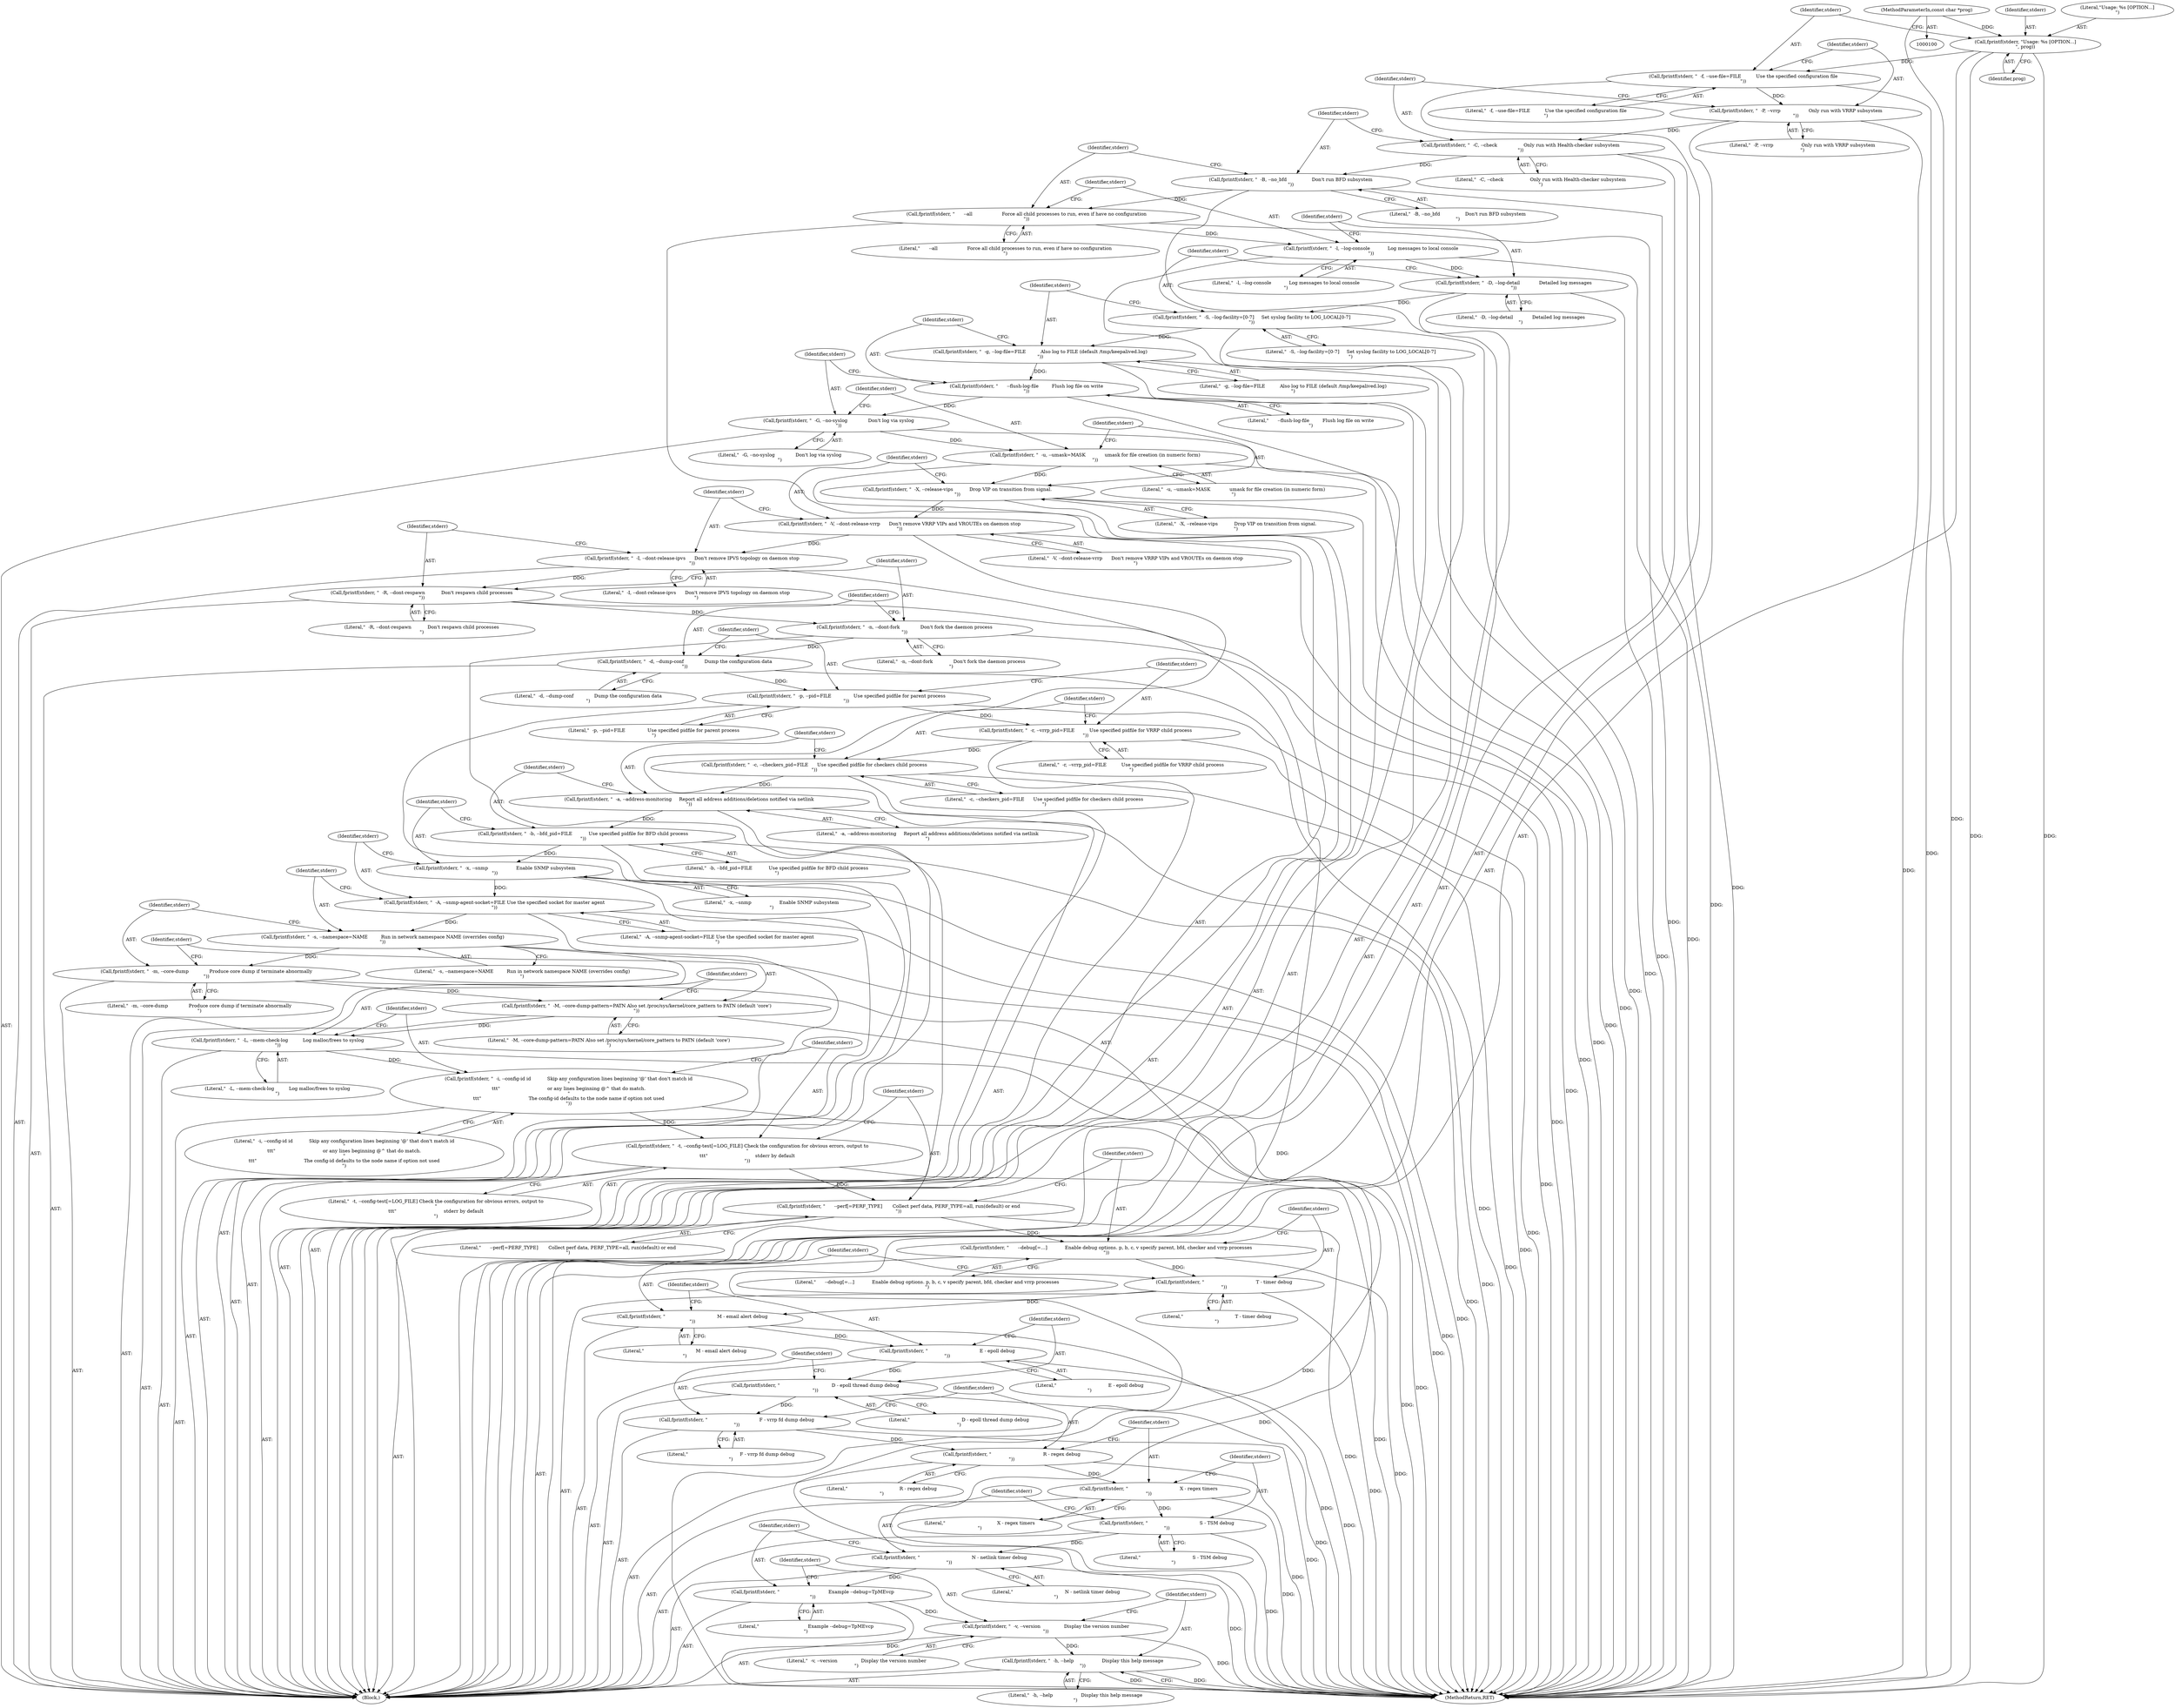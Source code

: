 digraph "0_keepalived_c6247a9ef2c7b33244ab1d3aa5d629ec49f0a067_3@API" {
"1000191" [label="(Call,fprintf(stderr, \"  -L, --mem-check-log          Log malloc/frees to syslog\n\"))"];
"1000188" [label="(Call,fprintf(stderr, \"  -M, --core-dump-pattern=PATN Also set /proc/sys/kernel/core_pattern to PATN (default 'core')\n\"))"];
"1000185" [label="(Call,fprintf(stderr, \"  -m, --core-dump              Produce core dump if terminate abnormally\n\"))"];
"1000182" [label="(Call,fprintf(stderr, \"  -s, --namespace=NAME         Run in network namespace NAME (overrides config)\n\"))"];
"1000179" [label="(Call,fprintf(stderr, \"  -A, --snmp-agent-socket=FILE Use the specified socket for master agent\n\"))"];
"1000176" [label="(Call,fprintf(stderr, \"  -x, --snmp                   Enable SNMP subsystem\n\"))"];
"1000173" [label="(Call,fprintf(stderr, \"  -b, --bfd_pid=FILE           Use specified pidfile for BFD child process\n\"))"];
"1000170" [label="(Call,fprintf(stderr, \"  -a, --address-monitoring     Report all address additions/deletions notified via netlink\n\"))"];
"1000167" [label="(Call,fprintf(stderr, \"  -c, --checkers_pid=FILE      Use specified pidfile for checkers child process\n\"))"];
"1000164" [label="(Call,fprintf(stderr, \"  -r, --vrrp_pid=FILE          Use specified pidfile for VRRP child process\n\"))"];
"1000161" [label="(Call,fprintf(stderr, \"  -p, --pid=FILE               Use specified pidfile for parent process\n\"))"];
"1000158" [label="(Call,fprintf(stderr, \"  -d, --dump-conf              Dump the configuration data\n\"))"];
"1000155" [label="(Call,fprintf(stderr, \"  -n, --dont-fork              Don't fork the daemon process\n\"))"];
"1000152" [label="(Call,fprintf(stderr, \"  -R, --dont-respawn           Don't respawn child processes\n\"))"];
"1000149" [label="(Call,fprintf(stderr, \"  -I, --dont-release-ipvs      Don't remove IPVS topology on daemon stop\n\"))"];
"1000146" [label="(Call,fprintf(stderr, \"  -V, --dont-release-vrrp      Don't remove VRRP VIPs and VROUTEs on daemon stop\n\"))"];
"1000143" [label="(Call,fprintf(stderr, \"  -X, --release-vips           Drop VIP on transition from signal.\n\"))"];
"1000140" [label="(Call,fprintf(stderr, \"  -u, --umask=MASK             umask for file creation (in numeric form)\n\"))"];
"1000137" [label="(Call,fprintf(stderr, \"  -G, --no-syslog              Don't log via syslog\n\"))"];
"1000134" [label="(Call,fprintf(stderr, \"      --flush-log-file         Flush log file on write\n\"))"];
"1000131" [label="(Call,fprintf(stderr, \"  -g, --log-file=FILE          Also log to FILE (default /tmp/keepalived.log)\n\"))"];
"1000128" [label="(Call,fprintf(stderr, \"  -S, --log-facility=[0-7]     Set syslog facility to LOG_LOCAL[0-7]\n\"))"];
"1000125" [label="(Call,fprintf(stderr, \"  -D, --log-detail             Detailed log messages\n\"))"];
"1000122" [label="(Call,fprintf(stderr, \"  -l, --log-console            Log messages to local console\n\"))"];
"1000119" [label="(Call,fprintf(stderr, \"      --all                    Force all child processes to run, even if have no configuration\n\"))"];
"1000116" [label="(Call,fprintf(stderr, \"  -B, --no_bfd                 Don't run BFD subsystem\n\"))"];
"1000113" [label="(Call,fprintf(stderr, \"  -C, --check                  Only run with Health-checker subsystem\n\"))"];
"1000110" [label="(Call,fprintf(stderr, \"  -P, --vrrp                   Only run with VRRP subsystem\n\"))"];
"1000107" [label="(Call,fprintf(stderr, \"  -f, --use-file=FILE          Use the specified configuration file\n\"))"];
"1000103" [label="(Call,fprintf(stderr, \"Usage: %s [OPTION...]\n\", prog))"];
"1000101" [label="(MethodParameterIn,const char *prog)"];
"1000194" [label="(Call,fprintf(stderr, \"  -i, --config-id id           Skip any configuration lines beginning '@' that don't match id\n\"\n\t\t\t\"                                or any lines beginning @^ that do match.\n\"\n\t\t\t\"                                The config-id defaults to the node name if option not used\n\"))"];
"1000197" [label="(Call,fprintf(stderr, \"  -t, --config-test[=LOG_FILE] Check the configuration for obvious errors, output to\n\"\n\t\t\t\"                                stderr by default\n\"))"];
"1000200" [label="(Call,fprintf(stderr, \"      --perf[=PERF_TYPE]       Collect perf data, PERF_TYPE=all, run(default) or end\n\"))"];
"1000203" [label="(Call,fprintf(stderr, \"      --debug[=...]            Enable debug options. p, b, c, v specify parent, bfd, checker and vrrp processes\n\"))"];
"1000206" [label="(Call,fprintf(stderr, \"                                   T - timer debug\n\"))"];
"1000209" [label="(Call,fprintf(stderr, \"                                   M - email alert debug\n\"))"];
"1000212" [label="(Call,fprintf(stderr, \"                                   E - epoll debug\n\"))"];
"1000215" [label="(Call,fprintf(stderr, \"                                   D - epoll thread dump debug\n\"))"];
"1000218" [label="(Call,fprintf(stderr, \"                                   F - vrrp fd dump debug\n\"))"];
"1000221" [label="(Call,fprintf(stderr, \"                                   R - regex debug\n\"))"];
"1000224" [label="(Call,fprintf(stderr, \"                                   X - regex timers\n\"))"];
"1000227" [label="(Call,fprintf(stderr, \"                                   S - TSM debug\n\"))"];
"1000230" [label="(Call,fprintf(stderr, \"                                   N - netlink timer debug\n\"))"];
"1000233" [label="(Call,fprintf(stderr, \"                                 Example --debug=TpMEvcp\n\"))"];
"1000236" [label="(Call,fprintf(stderr, \"  -v, --version                Display the version number\n\"))"];
"1000239" [label="(Call,fprintf(stderr, \"  -h, --help                   Display this help message\n\"))"];
"1000122" [label="(Call,fprintf(stderr, \"  -l, --log-console            Log messages to local console\n\"))"];
"1000124" [label="(Literal,\"  -l, --log-console            Log messages to local console\n\")"];
"1000109" [label="(Literal,\"  -f, --use-file=FILE          Use the specified configuration file\n\")"];
"1000131" [label="(Call,fprintf(stderr, \"  -g, --log-file=FILE          Also log to FILE (default /tmp/keepalived.log)\n\"))"];
"1000174" [label="(Identifier,stderr)"];
"1000155" [label="(Call,fprintf(stderr, \"  -n, --dont-fork              Don't fork the daemon process\n\"))"];
"1000209" [label="(Call,fprintf(stderr, \"                                   M - email alert debug\n\"))"];
"1000216" [label="(Identifier,stderr)"];
"1000235" [label="(Literal,\"                                 Example --debug=TpMEvcp\n\")"];
"1000146" [label="(Call,fprintf(stderr, \"  -V, --dont-release-vrrp      Don't remove VRRP VIPs and VROUTEs on daemon stop\n\"))"];
"1000138" [label="(Identifier,stderr)"];
"1000234" [label="(Identifier,stderr)"];
"1000173" [label="(Call,fprintf(stderr, \"  -b, --bfd_pid=FILE           Use specified pidfile for BFD child process\n\"))"];
"1000133" [label="(Literal,\"  -g, --log-file=FILE          Also log to FILE (default /tmp/keepalived.log)\n\")"];
"1000213" [label="(Identifier,stderr)"];
"1000237" [label="(Identifier,stderr)"];
"1000196" [label="(Literal,\"  -i, --config-id id           Skip any configuration lines beginning '@' that don't match id\n\"\n\t\t\t\"                                or any lines beginning @^ that do match.\n\"\n\t\t\t\"                                The config-id defaults to the node name if option not used\n\")"];
"1000211" [label="(Literal,\"                                   M - email alert debug\n\")"];
"1000199" [label="(Literal,\"  -t, --config-test[=LOG_FILE] Check the configuration for obvious errors, output to\n\"\n\t\t\t\"                                stderr by default\n\")"];
"1000226" [label="(Literal,\"                                   X - regex timers\n\")"];
"1000171" [label="(Identifier,stderr)"];
"1000115" [label="(Literal,\"  -C, --check                  Only run with Health-checker subsystem\n\")"];
"1000197" [label="(Call,fprintf(stderr, \"  -t, --config-test[=LOG_FILE] Check the configuration for obvious errors, output to\n\"\n\t\t\t\"                                stderr by default\n\"))"];
"1000232" [label="(Literal,\"                                   N - netlink timer debug\n\")"];
"1000118" [label="(Literal,\"  -B, --no_bfd                 Don't run BFD subsystem\n\")"];
"1000104" [label="(Identifier,stderr)"];
"1000193" [label="(Literal,\"  -L, --mem-check-log          Log malloc/frees to syslog\n\")"];
"1000143" [label="(Call,fprintf(stderr, \"  -X, --release-vips           Drop VIP on transition from signal.\n\"))"];
"1000130" [label="(Literal,\"  -S, --log-facility=[0-7]     Set syslog facility to LOG_LOCAL[0-7]\n\")"];
"1000227" [label="(Call,fprintf(stderr, \"                                   S - TSM debug\n\"))"];
"1000158" [label="(Call,fprintf(stderr, \"  -d, --dump-conf              Dump the configuration data\n\"))"];
"1000220" [label="(Literal,\"                                   F - vrrp fd dump debug\n\")"];
"1000236" [label="(Call,fprintf(stderr, \"  -v, --version                Display the version number\n\"))"];
"1000140" [label="(Call,fprintf(stderr, \"  -u, --umask=MASK             umask for file creation (in numeric form)\n\"))"];
"1000102" [label="(Block,)"];
"1000151" [label="(Literal,\"  -I, --dont-release-ipvs      Don't remove IPVS topology on daemon stop\n\")"];
"1000218" [label="(Call,fprintf(stderr, \"                                   F - vrrp fd dump debug\n\"))"];
"1000208" [label="(Literal,\"                                   T - timer debug\n\")"];
"1000125" [label="(Call,fprintf(stderr, \"  -D, --log-detail             Detailed log messages\n\"))"];
"1000239" [label="(Call,fprintf(stderr, \"  -h, --help                   Display this help message\n\"))"];
"1000179" [label="(Call,fprintf(stderr, \"  -A, --snmp-agent-socket=FILE Use the specified socket for master agent\n\"))"];
"1000190" [label="(Literal,\"  -M, --core-dump-pattern=PATN Also set /proc/sys/kernel/core_pattern to PATN (default 'core')\n\")"];
"1000160" [label="(Literal,\"  -d, --dump-conf              Dump the configuration data\n\")"];
"1000206" [label="(Call,fprintf(stderr, \"                                   T - timer debug\n\"))"];
"1000169" [label="(Literal,\"  -c, --checkers_pid=FILE      Use specified pidfile for checkers child process\n\")"];
"1000120" [label="(Identifier,stderr)"];
"1000191" [label="(Call,fprintf(stderr, \"  -L, --mem-check-log          Log malloc/frees to syslog\n\"))"];
"1000198" [label="(Identifier,stderr)"];
"1000167" [label="(Call,fprintf(stderr, \"  -c, --checkers_pid=FILE      Use specified pidfile for checkers child process\n\"))"];
"1000136" [label="(Literal,\"      --flush-log-file         Flush log file on write\n\")"];
"1000101" [label="(MethodParameterIn,const char *prog)"];
"1000116" [label="(Call,fprintf(stderr, \"  -B, --no_bfd                 Don't run BFD subsystem\n\"))"];
"1000203" [label="(Call,fprintf(stderr, \"      --debug[=...]            Enable debug options. p, b, c, v specify parent, bfd, checker and vrrp processes\n\"))"];
"1000200" [label="(Call,fprintf(stderr, \"      --perf[=PERF_TYPE]       Collect perf data, PERF_TYPE=all, run(default) or end\n\"))"];
"1000181" [label="(Literal,\"  -A, --snmp-agent-socket=FILE Use the specified socket for master agent\n\")"];
"1000110" [label="(Call,fprintf(stderr, \"  -P, --vrrp                   Only run with VRRP subsystem\n\"))"];
"1000105" [label="(Literal,\"Usage: %s [OPTION...]\n\")"];
"1000177" [label="(Identifier,stderr)"];
"1000180" [label="(Identifier,stderr)"];
"1000142" [label="(Literal,\"  -u, --umask=MASK             umask for file creation (in numeric form)\n\")"];
"1000153" [label="(Identifier,stderr)"];
"1000225" [label="(Identifier,stderr)"];
"1000189" [label="(Identifier,stderr)"];
"1000212" [label="(Call,fprintf(stderr, \"                                   E - epoll debug\n\"))"];
"1000127" [label="(Literal,\"  -D, --log-detail             Detailed log messages\n\")"];
"1000184" [label="(Literal,\"  -s, --namespace=NAME         Run in network namespace NAME (overrides config)\n\")"];
"1000113" [label="(Call,fprintf(stderr, \"  -C, --check                  Only run with Health-checker subsystem\n\"))"];
"1000230" [label="(Call,fprintf(stderr, \"                                   N - netlink timer debug\n\"))"];
"1000187" [label="(Literal,\"  -m, --core-dump              Produce core dump if terminate abnormally\n\")"];
"1000163" [label="(Literal,\"  -p, --pid=FILE               Use specified pidfile for parent process\n\")"];
"1000152" [label="(Call,fprintf(stderr, \"  -R, --dont-respawn           Don't respawn child processes\n\"))"];
"1000147" [label="(Identifier,stderr)"];
"1000215" [label="(Call,fprintf(stderr, \"                                   D - epoll thread dump debug\n\"))"];
"1000141" [label="(Identifier,stderr)"];
"1000114" [label="(Identifier,stderr)"];
"1000148" [label="(Literal,\"  -V, --dont-release-vrrp      Don't remove VRRP VIPs and VROUTEs on daemon stop\n\")"];
"1000242" [label="(MethodReturn,RET)"];
"1000229" [label="(Literal,\"                                   S - TSM debug\n\")"];
"1000103" [label="(Call,fprintf(stderr, \"Usage: %s [OPTION...]\n\", prog))"];
"1000223" [label="(Literal,\"                                   R - regex debug\n\")"];
"1000224" [label="(Call,fprintf(stderr, \"                                   X - regex timers\n\"))"];
"1000132" [label="(Identifier,stderr)"];
"1000128" [label="(Call,fprintf(stderr, \"  -S, --log-facility=[0-7]     Set syslog facility to LOG_LOCAL[0-7]\n\"))"];
"1000170" [label="(Call,fprintf(stderr, \"  -a, --address-monitoring     Report all address additions/deletions notified via netlink\n\"))"];
"1000205" [label="(Literal,\"      --debug[=...]            Enable debug options. p, b, c, v specify parent, bfd, checker and vrrp processes\n\")"];
"1000150" [label="(Identifier,stderr)"];
"1000117" [label="(Identifier,stderr)"];
"1000112" [label="(Literal,\"  -P, --vrrp                   Only run with VRRP subsystem\n\")"];
"1000214" [label="(Literal,\"                                   E - epoll debug\n\")"];
"1000182" [label="(Call,fprintf(stderr, \"  -s, --namespace=NAME         Run in network namespace NAME (overrides config)\n\"))"];
"1000161" [label="(Call,fprintf(stderr, \"  -p, --pid=FILE               Use specified pidfile for parent process\n\"))"];
"1000195" [label="(Identifier,stderr)"];
"1000111" [label="(Identifier,stderr)"];
"1000219" [label="(Identifier,stderr)"];
"1000188" [label="(Call,fprintf(stderr, \"  -M, --core-dump-pattern=PATN Also set /proc/sys/kernel/core_pattern to PATN (default 'core')\n\"))"];
"1000240" [label="(Identifier,stderr)"];
"1000165" [label="(Identifier,stderr)"];
"1000233" [label="(Call,fprintf(stderr, \"                                 Example --debug=TpMEvcp\n\"))"];
"1000183" [label="(Identifier,stderr)"];
"1000156" [label="(Identifier,stderr)"];
"1000166" [label="(Literal,\"  -r, --vrrp_pid=FILE          Use specified pidfile for VRRP child process\n\")"];
"1000172" [label="(Literal,\"  -a, --address-monitoring     Report all address additions/deletions notified via netlink\n\")"];
"1000134" [label="(Call,fprintf(stderr, \"      --flush-log-file         Flush log file on write\n\"))"];
"1000221" [label="(Call,fprintf(stderr, \"                                   R - regex debug\n\"))"];
"1000202" [label="(Literal,\"      --perf[=PERF_TYPE]       Collect perf data, PERF_TYPE=all, run(default) or end\n\")"];
"1000217" [label="(Literal,\"                                   D - epoll thread dump debug\n\")"];
"1000162" [label="(Identifier,stderr)"];
"1000185" [label="(Call,fprintf(stderr, \"  -m, --core-dump              Produce core dump if terminate abnormally\n\"))"];
"1000207" [label="(Identifier,stderr)"];
"1000194" [label="(Call,fprintf(stderr, \"  -i, --config-id id           Skip any configuration lines beginning '@' that don't match id\n\"\n\t\t\t\"                                or any lines beginning @^ that do match.\n\"\n\t\t\t\"                                The config-id defaults to the node name if option not used\n\"))"];
"1000178" [label="(Literal,\"  -x, --snmp                   Enable SNMP subsystem\n\")"];
"1000119" [label="(Call,fprintf(stderr, \"      --all                    Force all child processes to run, even if have no configuration\n\"))"];
"1000231" [label="(Identifier,stderr)"];
"1000175" [label="(Literal,\"  -b, --bfd_pid=FILE           Use specified pidfile for BFD child process\n\")"];
"1000204" [label="(Identifier,stderr)"];
"1000228" [label="(Identifier,stderr)"];
"1000139" [label="(Literal,\"  -G, --no-syslog              Don't log via syslog\n\")"];
"1000186" [label="(Identifier,stderr)"];
"1000144" [label="(Identifier,stderr)"];
"1000192" [label="(Identifier,stderr)"];
"1000129" [label="(Identifier,stderr)"];
"1000201" [label="(Identifier,stderr)"];
"1000176" [label="(Call,fprintf(stderr, \"  -x, --snmp                   Enable SNMP subsystem\n\"))"];
"1000137" [label="(Call,fprintf(stderr, \"  -G, --no-syslog              Don't log via syslog\n\"))"];
"1000210" [label="(Identifier,stderr)"];
"1000238" [label="(Literal,\"  -v, --version                Display the version number\n\")"];
"1000222" [label="(Identifier,stderr)"];
"1000157" [label="(Literal,\"  -n, --dont-fork              Don't fork the daemon process\n\")"];
"1000241" [label="(Literal,\"  -h, --help                   Display this help message\n\")"];
"1000106" [label="(Identifier,prog)"];
"1000121" [label="(Literal,\"      --all                    Force all child processes to run, even if have no configuration\n\")"];
"1000159" [label="(Identifier,stderr)"];
"1000154" [label="(Literal,\"  -R, --dont-respawn           Don't respawn child processes\n\")"];
"1000149" [label="(Call,fprintf(stderr, \"  -I, --dont-release-ipvs      Don't remove IPVS topology on daemon stop\n\"))"];
"1000168" [label="(Identifier,stderr)"];
"1000135" [label="(Identifier,stderr)"];
"1000107" [label="(Call,fprintf(stderr, \"  -f, --use-file=FILE          Use the specified configuration file\n\"))"];
"1000164" [label="(Call,fprintf(stderr, \"  -r, --vrrp_pid=FILE          Use specified pidfile for VRRP child process\n\"))"];
"1000123" [label="(Identifier,stderr)"];
"1000126" [label="(Identifier,stderr)"];
"1000145" [label="(Literal,\"  -X, --release-vips           Drop VIP on transition from signal.\n\")"];
"1000108" [label="(Identifier,stderr)"];
"1000191" -> "1000102"  [label="AST: "];
"1000191" -> "1000193"  [label="CFG: "];
"1000192" -> "1000191"  [label="AST: "];
"1000193" -> "1000191"  [label="AST: "];
"1000195" -> "1000191"  [label="CFG: "];
"1000191" -> "1000242"  [label="DDG: "];
"1000188" -> "1000191"  [label="DDG: "];
"1000191" -> "1000194"  [label="DDG: "];
"1000188" -> "1000102"  [label="AST: "];
"1000188" -> "1000190"  [label="CFG: "];
"1000189" -> "1000188"  [label="AST: "];
"1000190" -> "1000188"  [label="AST: "];
"1000192" -> "1000188"  [label="CFG: "];
"1000188" -> "1000242"  [label="DDG: "];
"1000185" -> "1000188"  [label="DDG: "];
"1000185" -> "1000102"  [label="AST: "];
"1000185" -> "1000187"  [label="CFG: "];
"1000186" -> "1000185"  [label="AST: "];
"1000187" -> "1000185"  [label="AST: "];
"1000189" -> "1000185"  [label="CFG: "];
"1000185" -> "1000242"  [label="DDG: "];
"1000182" -> "1000185"  [label="DDG: "];
"1000182" -> "1000102"  [label="AST: "];
"1000182" -> "1000184"  [label="CFG: "];
"1000183" -> "1000182"  [label="AST: "];
"1000184" -> "1000182"  [label="AST: "];
"1000186" -> "1000182"  [label="CFG: "];
"1000182" -> "1000242"  [label="DDG: "];
"1000179" -> "1000182"  [label="DDG: "];
"1000179" -> "1000102"  [label="AST: "];
"1000179" -> "1000181"  [label="CFG: "];
"1000180" -> "1000179"  [label="AST: "];
"1000181" -> "1000179"  [label="AST: "];
"1000183" -> "1000179"  [label="CFG: "];
"1000179" -> "1000242"  [label="DDG: "];
"1000176" -> "1000179"  [label="DDG: "];
"1000176" -> "1000102"  [label="AST: "];
"1000176" -> "1000178"  [label="CFG: "];
"1000177" -> "1000176"  [label="AST: "];
"1000178" -> "1000176"  [label="AST: "];
"1000180" -> "1000176"  [label="CFG: "];
"1000176" -> "1000242"  [label="DDG: "];
"1000173" -> "1000176"  [label="DDG: "];
"1000173" -> "1000102"  [label="AST: "];
"1000173" -> "1000175"  [label="CFG: "];
"1000174" -> "1000173"  [label="AST: "];
"1000175" -> "1000173"  [label="AST: "];
"1000177" -> "1000173"  [label="CFG: "];
"1000173" -> "1000242"  [label="DDG: "];
"1000170" -> "1000173"  [label="DDG: "];
"1000170" -> "1000102"  [label="AST: "];
"1000170" -> "1000172"  [label="CFG: "];
"1000171" -> "1000170"  [label="AST: "];
"1000172" -> "1000170"  [label="AST: "];
"1000174" -> "1000170"  [label="CFG: "];
"1000170" -> "1000242"  [label="DDG: "];
"1000167" -> "1000170"  [label="DDG: "];
"1000167" -> "1000102"  [label="AST: "];
"1000167" -> "1000169"  [label="CFG: "];
"1000168" -> "1000167"  [label="AST: "];
"1000169" -> "1000167"  [label="AST: "];
"1000171" -> "1000167"  [label="CFG: "];
"1000167" -> "1000242"  [label="DDG: "];
"1000164" -> "1000167"  [label="DDG: "];
"1000164" -> "1000102"  [label="AST: "];
"1000164" -> "1000166"  [label="CFG: "];
"1000165" -> "1000164"  [label="AST: "];
"1000166" -> "1000164"  [label="AST: "];
"1000168" -> "1000164"  [label="CFG: "];
"1000164" -> "1000242"  [label="DDG: "];
"1000161" -> "1000164"  [label="DDG: "];
"1000161" -> "1000102"  [label="AST: "];
"1000161" -> "1000163"  [label="CFG: "];
"1000162" -> "1000161"  [label="AST: "];
"1000163" -> "1000161"  [label="AST: "];
"1000165" -> "1000161"  [label="CFG: "];
"1000161" -> "1000242"  [label="DDG: "];
"1000158" -> "1000161"  [label="DDG: "];
"1000158" -> "1000102"  [label="AST: "];
"1000158" -> "1000160"  [label="CFG: "];
"1000159" -> "1000158"  [label="AST: "];
"1000160" -> "1000158"  [label="AST: "];
"1000162" -> "1000158"  [label="CFG: "];
"1000158" -> "1000242"  [label="DDG: "];
"1000155" -> "1000158"  [label="DDG: "];
"1000155" -> "1000102"  [label="AST: "];
"1000155" -> "1000157"  [label="CFG: "];
"1000156" -> "1000155"  [label="AST: "];
"1000157" -> "1000155"  [label="AST: "];
"1000159" -> "1000155"  [label="CFG: "];
"1000155" -> "1000242"  [label="DDG: "];
"1000152" -> "1000155"  [label="DDG: "];
"1000152" -> "1000102"  [label="AST: "];
"1000152" -> "1000154"  [label="CFG: "];
"1000153" -> "1000152"  [label="AST: "];
"1000154" -> "1000152"  [label="AST: "];
"1000156" -> "1000152"  [label="CFG: "];
"1000152" -> "1000242"  [label="DDG: "];
"1000149" -> "1000152"  [label="DDG: "];
"1000149" -> "1000102"  [label="AST: "];
"1000149" -> "1000151"  [label="CFG: "];
"1000150" -> "1000149"  [label="AST: "];
"1000151" -> "1000149"  [label="AST: "];
"1000153" -> "1000149"  [label="CFG: "];
"1000149" -> "1000242"  [label="DDG: "];
"1000146" -> "1000149"  [label="DDG: "];
"1000146" -> "1000102"  [label="AST: "];
"1000146" -> "1000148"  [label="CFG: "];
"1000147" -> "1000146"  [label="AST: "];
"1000148" -> "1000146"  [label="AST: "];
"1000150" -> "1000146"  [label="CFG: "];
"1000146" -> "1000242"  [label="DDG: "];
"1000143" -> "1000146"  [label="DDG: "];
"1000143" -> "1000102"  [label="AST: "];
"1000143" -> "1000145"  [label="CFG: "];
"1000144" -> "1000143"  [label="AST: "];
"1000145" -> "1000143"  [label="AST: "];
"1000147" -> "1000143"  [label="CFG: "];
"1000143" -> "1000242"  [label="DDG: "];
"1000140" -> "1000143"  [label="DDG: "];
"1000140" -> "1000102"  [label="AST: "];
"1000140" -> "1000142"  [label="CFG: "];
"1000141" -> "1000140"  [label="AST: "];
"1000142" -> "1000140"  [label="AST: "];
"1000144" -> "1000140"  [label="CFG: "];
"1000140" -> "1000242"  [label="DDG: "];
"1000137" -> "1000140"  [label="DDG: "];
"1000137" -> "1000102"  [label="AST: "];
"1000137" -> "1000139"  [label="CFG: "];
"1000138" -> "1000137"  [label="AST: "];
"1000139" -> "1000137"  [label="AST: "];
"1000141" -> "1000137"  [label="CFG: "];
"1000137" -> "1000242"  [label="DDG: "];
"1000134" -> "1000137"  [label="DDG: "];
"1000134" -> "1000102"  [label="AST: "];
"1000134" -> "1000136"  [label="CFG: "];
"1000135" -> "1000134"  [label="AST: "];
"1000136" -> "1000134"  [label="AST: "];
"1000138" -> "1000134"  [label="CFG: "];
"1000134" -> "1000242"  [label="DDG: "];
"1000131" -> "1000134"  [label="DDG: "];
"1000131" -> "1000102"  [label="AST: "];
"1000131" -> "1000133"  [label="CFG: "];
"1000132" -> "1000131"  [label="AST: "];
"1000133" -> "1000131"  [label="AST: "];
"1000135" -> "1000131"  [label="CFG: "];
"1000131" -> "1000242"  [label="DDG: "];
"1000128" -> "1000131"  [label="DDG: "];
"1000128" -> "1000102"  [label="AST: "];
"1000128" -> "1000130"  [label="CFG: "];
"1000129" -> "1000128"  [label="AST: "];
"1000130" -> "1000128"  [label="AST: "];
"1000132" -> "1000128"  [label="CFG: "];
"1000128" -> "1000242"  [label="DDG: "];
"1000125" -> "1000128"  [label="DDG: "];
"1000125" -> "1000102"  [label="AST: "];
"1000125" -> "1000127"  [label="CFG: "];
"1000126" -> "1000125"  [label="AST: "];
"1000127" -> "1000125"  [label="AST: "];
"1000129" -> "1000125"  [label="CFG: "];
"1000125" -> "1000242"  [label="DDG: "];
"1000122" -> "1000125"  [label="DDG: "];
"1000122" -> "1000102"  [label="AST: "];
"1000122" -> "1000124"  [label="CFG: "];
"1000123" -> "1000122"  [label="AST: "];
"1000124" -> "1000122"  [label="AST: "];
"1000126" -> "1000122"  [label="CFG: "];
"1000122" -> "1000242"  [label="DDG: "];
"1000119" -> "1000122"  [label="DDG: "];
"1000119" -> "1000102"  [label="AST: "];
"1000119" -> "1000121"  [label="CFG: "];
"1000120" -> "1000119"  [label="AST: "];
"1000121" -> "1000119"  [label="AST: "];
"1000123" -> "1000119"  [label="CFG: "];
"1000119" -> "1000242"  [label="DDG: "];
"1000116" -> "1000119"  [label="DDG: "];
"1000116" -> "1000102"  [label="AST: "];
"1000116" -> "1000118"  [label="CFG: "];
"1000117" -> "1000116"  [label="AST: "];
"1000118" -> "1000116"  [label="AST: "];
"1000120" -> "1000116"  [label="CFG: "];
"1000116" -> "1000242"  [label="DDG: "];
"1000113" -> "1000116"  [label="DDG: "];
"1000113" -> "1000102"  [label="AST: "];
"1000113" -> "1000115"  [label="CFG: "];
"1000114" -> "1000113"  [label="AST: "];
"1000115" -> "1000113"  [label="AST: "];
"1000117" -> "1000113"  [label="CFG: "];
"1000113" -> "1000242"  [label="DDG: "];
"1000110" -> "1000113"  [label="DDG: "];
"1000110" -> "1000102"  [label="AST: "];
"1000110" -> "1000112"  [label="CFG: "];
"1000111" -> "1000110"  [label="AST: "];
"1000112" -> "1000110"  [label="AST: "];
"1000114" -> "1000110"  [label="CFG: "];
"1000110" -> "1000242"  [label="DDG: "];
"1000107" -> "1000110"  [label="DDG: "];
"1000107" -> "1000102"  [label="AST: "];
"1000107" -> "1000109"  [label="CFG: "];
"1000108" -> "1000107"  [label="AST: "];
"1000109" -> "1000107"  [label="AST: "];
"1000111" -> "1000107"  [label="CFG: "];
"1000107" -> "1000242"  [label="DDG: "];
"1000103" -> "1000107"  [label="DDG: "];
"1000103" -> "1000102"  [label="AST: "];
"1000103" -> "1000106"  [label="CFG: "];
"1000104" -> "1000103"  [label="AST: "];
"1000105" -> "1000103"  [label="AST: "];
"1000106" -> "1000103"  [label="AST: "];
"1000108" -> "1000103"  [label="CFG: "];
"1000103" -> "1000242"  [label="DDG: "];
"1000103" -> "1000242"  [label="DDG: "];
"1000101" -> "1000103"  [label="DDG: "];
"1000101" -> "1000100"  [label="AST: "];
"1000101" -> "1000242"  [label="DDG: "];
"1000194" -> "1000102"  [label="AST: "];
"1000194" -> "1000196"  [label="CFG: "];
"1000195" -> "1000194"  [label="AST: "];
"1000196" -> "1000194"  [label="AST: "];
"1000198" -> "1000194"  [label="CFG: "];
"1000194" -> "1000242"  [label="DDG: "];
"1000194" -> "1000197"  [label="DDG: "];
"1000197" -> "1000102"  [label="AST: "];
"1000197" -> "1000199"  [label="CFG: "];
"1000198" -> "1000197"  [label="AST: "];
"1000199" -> "1000197"  [label="AST: "];
"1000201" -> "1000197"  [label="CFG: "];
"1000197" -> "1000242"  [label="DDG: "];
"1000197" -> "1000200"  [label="DDG: "];
"1000200" -> "1000102"  [label="AST: "];
"1000200" -> "1000202"  [label="CFG: "];
"1000201" -> "1000200"  [label="AST: "];
"1000202" -> "1000200"  [label="AST: "];
"1000204" -> "1000200"  [label="CFG: "];
"1000200" -> "1000242"  [label="DDG: "];
"1000200" -> "1000203"  [label="DDG: "];
"1000203" -> "1000102"  [label="AST: "];
"1000203" -> "1000205"  [label="CFG: "];
"1000204" -> "1000203"  [label="AST: "];
"1000205" -> "1000203"  [label="AST: "];
"1000207" -> "1000203"  [label="CFG: "];
"1000203" -> "1000242"  [label="DDG: "];
"1000203" -> "1000206"  [label="DDG: "];
"1000206" -> "1000102"  [label="AST: "];
"1000206" -> "1000208"  [label="CFG: "];
"1000207" -> "1000206"  [label="AST: "];
"1000208" -> "1000206"  [label="AST: "];
"1000210" -> "1000206"  [label="CFG: "];
"1000206" -> "1000242"  [label="DDG: "];
"1000206" -> "1000209"  [label="DDG: "];
"1000209" -> "1000102"  [label="AST: "];
"1000209" -> "1000211"  [label="CFG: "];
"1000210" -> "1000209"  [label="AST: "];
"1000211" -> "1000209"  [label="AST: "];
"1000213" -> "1000209"  [label="CFG: "];
"1000209" -> "1000242"  [label="DDG: "];
"1000209" -> "1000212"  [label="DDG: "];
"1000212" -> "1000102"  [label="AST: "];
"1000212" -> "1000214"  [label="CFG: "];
"1000213" -> "1000212"  [label="AST: "];
"1000214" -> "1000212"  [label="AST: "];
"1000216" -> "1000212"  [label="CFG: "];
"1000212" -> "1000242"  [label="DDG: "];
"1000212" -> "1000215"  [label="DDG: "];
"1000215" -> "1000102"  [label="AST: "];
"1000215" -> "1000217"  [label="CFG: "];
"1000216" -> "1000215"  [label="AST: "];
"1000217" -> "1000215"  [label="AST: "];
"1000219" -> "1000215"  [label="CFG: "];
"1000215" -> "1000242"  [label="DDG: "];
"1000215" -> "1000218"  [label="DDG: "];
"1000218" -> "1000102"  [label="AST: "];
"1000218" -> "1000220"  [label="CFG: "];
"1000219" -> "1000218"  [label="AST: "];
"1000220" -> "1000218"  [label="AST: "];
"1000222" -> "1000218"  [label="CFG: "];
"1000218" -> "1000242"  [label="DDG: "];
"1000218" -> "1000221"  [label="DDG: "];
"1000221" -> "1000102"  [label="AST: "];
"1000221" -> "1000223"  [label="CFG: "];
"1000222" -> "1000221"  [label="AST: "];
"1000223" -> "1000221"  [label="AST: "];
"1000225" -> "1000221"  [label="CFG: "];
"1000221" -> "1000242"  [label="DDG: "];
"1000221" -> "1000224"  [label="DDG: "];
"1000224" -> "1000102"  [label="AST: "];
"1000224" -> "1000226"  [label="CFG: "];
"1000225" -> "1000224"  [label="AST: "];
"1000226" -> "1000224"  [label="AST: "];
"1000228" -> "1000224"  [label="CFG: "];
"1000224" -> "1000242"  [label="DDG: "];
"1000224" -> "1000227"  [label="DDG: "];
"1000227" -> "1000102"  [label="AST: "];
"1000227" -> "1000229"  [label="CFG: "];
"1000228" -> "1000227"  [label="AST: "];
"1000229" -> "1000227"  [label="AST: "];
"1000231" -> "1000227"  [label="CFG: "];
"1000227" -> "1000242"  [label="DDG: "];
"1000227" -> "1000230"  [label="DDG: "];
"1000230" -> "1000102"  [label="AST: "];
"1000230" -> "1000232"  [label="CFG: "];
"1000231" -> "1000230"  [label="AST: "];
"1000232" -> "1000230"  [label="AST: "];
"1000234" -> "1000230"  [label="CFG: "];
"1000230" -> "1000242"  [label="DDG: "];
"1000230" -> "1000233"  [label="DDG: "];
"1000233" -> "1000102"  [label="AST: "];
"1000233" -> "1000235"  [label="CFG: "];
"1000234" -> "1000233"  [label="AST: "];
"1000235" -> "1000233"  [label="AST: "];
"1000237" -> "1000233"  [label="CFG: "];
"1000233" -> "1000242"  [label="DDG: "];
"1000233" -> "1000236"  [label="DDG: "];
"1000236" -> "1000102"  [label="AST: "];
"1000236" -> "1000238"  [label="CFG: "];
"1000237" -> "1000236"  [label="AST: "];
"1000238" -> "1000236"  [label="AST: "];
"1000240" -> "1000236"  [label="CFG: "];
"1000236" -> "1000242"  [label="DDG: "];
"1000236" -> "1000239"  [label="DDG: "];
"1000239" -> "1000102"  [label="AST: "];
"1000239" -> "1000241"  [label="CFG: "];
"1000240" -> "1000239"  [label="AST: "];
"1000241" -> "1000239"  [label="AST: "];
"1000242" -> "1000239"  [label="CFG: "];
"1000239" -> "1000242"  [label="DDG: "];
"1000239" -> "1000242"  [label="DDG: "];
}
